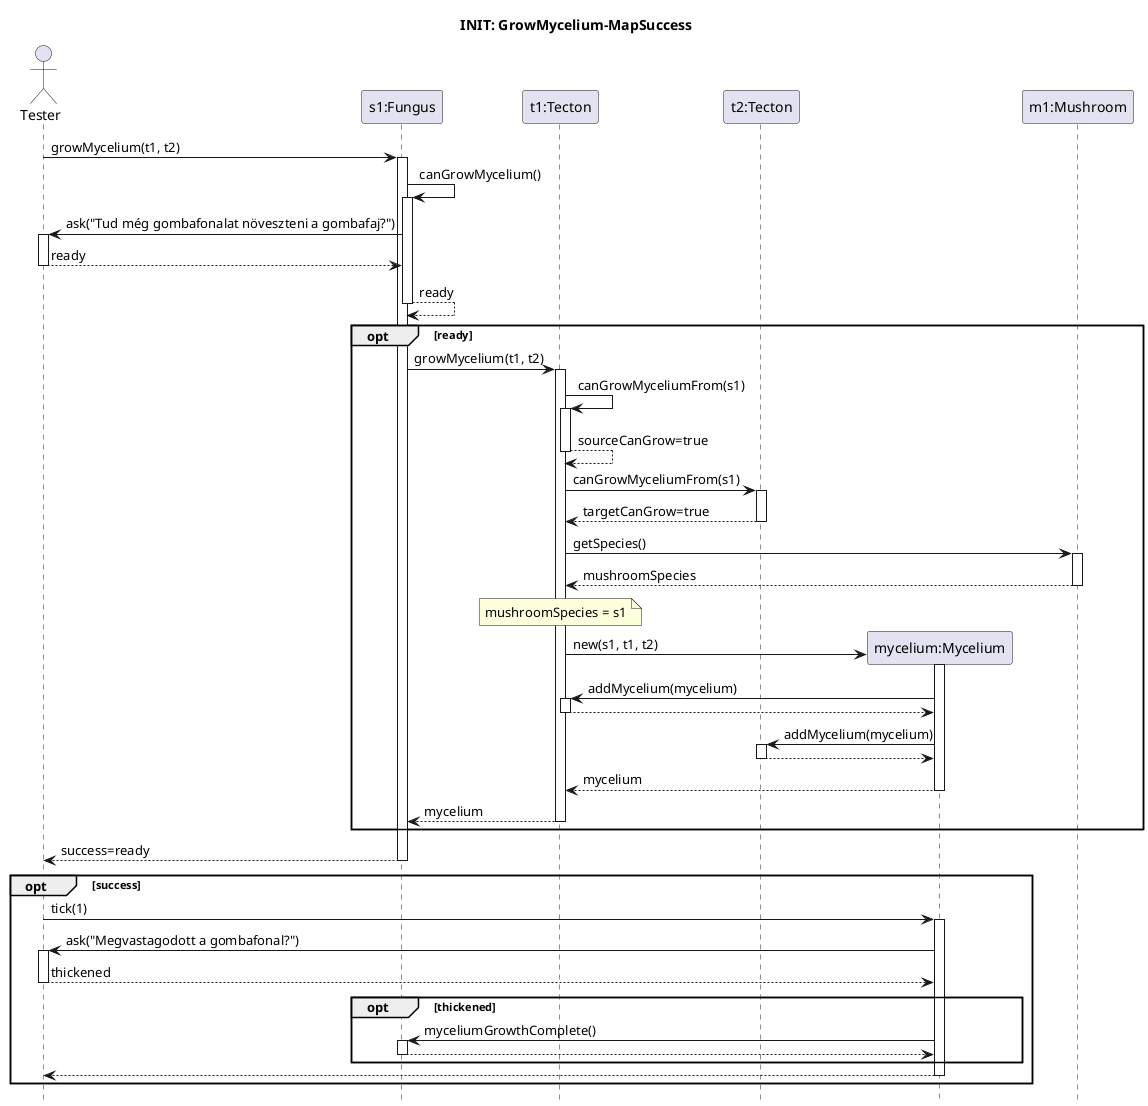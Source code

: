 @startuml grow-mycelium-success
hide footbox

title INIT: GrowMycelium-MapSuccess

actor Tester
participant "s1:Fungus" as species
participant "t1:Tecton" as source
participant "t2:Tecton" as target
participant "mycelium:Mycelium" as mycelium
participant "m1:Mushroom" as m1


Tester -> species : growMycelium(t1, t2)
activate species

species -> species : canGrowMycelium()
activate species

Tester <- species : ask("Tud még gombafonalat növeszteni a gombafaj?")
activate Tester
return ready

return ready

opt ready

    species -> source : growMycelium(t1, t2)
    activate source
        source -> source : canGrowMyceliumFrom(s1)
        activate source
        return sourceCanGrow=true

        source -> target : canGrowMyceliumFrom(s1)
        activate target
        return targetCanGrow=true

        source -> m1 : getSpecies()
        activate m1
        return mushroomSpecies
        note over source: mushroomSpecies = s1

        create mycelium
        source -> mycelium : new(s1, t1, t2)
        activate mycelium

        mycelium -> source : addMycelium(mycelium)
        activate source
        return

        mycelium -> target : addMycelium(mycelium)
        activate target
        return

        return mycelium

    return mycelium
end
return success=ready

opt success
    Tester -> mycelium : tick(1)
    activate mycelium

    Tester <- mycelium : ask("Megvastagodott a gombafonal?")
    activate Tester
    return thickened

    opt thickened 
        mycelium -> species : myceliumGrowthComplete()
        activate species
        return
    end

    return
end
@enduml